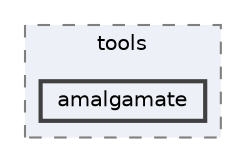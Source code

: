digraph "/home/ale/sparse-matrix/json/tools/amalgamate"
{
 // LATEX_PDF_SIZE
  bgcolor="transparent";
  edge [fontname=Helvetica,fontsize=10,labelfontname=Helvetica,labelfontsize=10];
  node [fontname=Helvetica,fontsize=10,shape=box,height=0.2,width=0.4];
  compound=true
  subgraph clusterdir_e3f2ff36195c084c4506c79bf0d560bd {
    graph [ bgcolor="#edf0f7", pencolor="grey50", label="tools", fontname=Helvetica,fontsize=10 style="filled,dashed", URL="dir_e3f2ff36195c084c4506c79bf0d560bd.html",tooltip=""]
  dir_9f0472e8fe3f371802eca70d544891ee [label="amalgamate", fillcolor="#edf0f7", color="grey25", style="filled,bold", URL="dir_9f0472e8fe3f371802eca70d544891ee.html",tooltip=""];
  }
}
